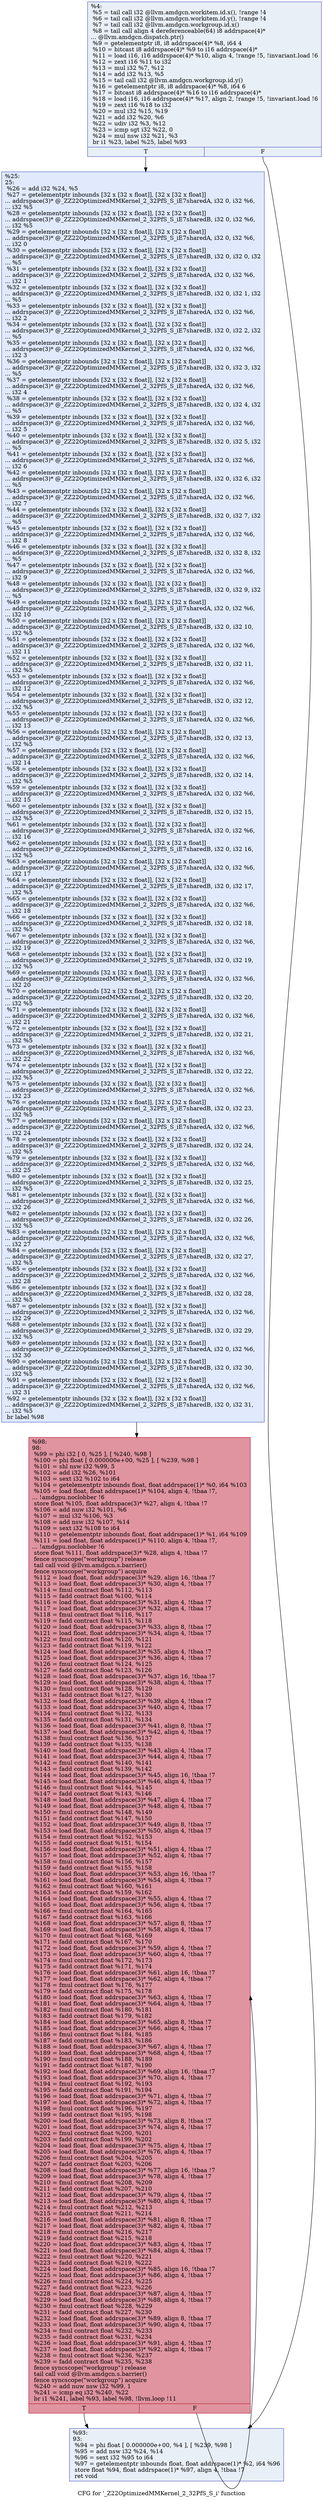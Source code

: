 digraph "CFG for '_Z22OptimizedMMKernel_2_32PfS_S_i' function" {
	label="CFG for '_Z22OptimizedMMKernel_2_32PfS_S_i' function";

	Node0x5102f90 [shape=record,color="#3d50c3ff", style=filled, fillcolor="#cedaeb70",label="{%4:\l  %5 = tail call i32 @llvm.amdgcn.workitem.id.x(), !range !4\l  %6 = tail call i32 @llvm.amdgcn.workitem.id.y(), !range !4\l  %7 = tail call i32 @llvm.amdgcn.workgroup.id.x()\l  %8 = tail call align 4 dereferenceable(64) i8 addrspace(4)*\l... @llvm.amdgcn.dispatch.ptr()\l  %9 = getelementptr i8, i8 addrspace(4)* %8, i64 4\l  %10 = bitcast i8 addrspace(4)* %9 to i16 addrspace(4)*\l  %11 = load i16, i16 addrspace(4)* %10, align 4, !range !5, !invariant.load !6\l  %12 = zext i16 %11 to i32\l  %13 = mul i32 %7, %12\l  %14 = add i32 %13, %5\l  %15 = tail call i32 @llvm.amdgcn.workgroup.id.y()\l  %16 = getelementptr i8, i8 addrspace(4)* %8, i64 6\l  %17 = bitcast i8 addrspace(4)* %16 to i16 addrspace(4)*\l  %18 = load i16, i16 addrspace(4)* %17, align 2, !range !5, !invariant.load !6\l  %19 = zext i16 %18 to i32\l  %20 = mul i32 %15, %19\l  %21 = add i32 %20, %6\l  %22 = udiv i32 %3, %12\l  %23 = icmp sgt i32 %22, 0\l  %24 = mul nsw i32 %21, %3\l  br i1 %23, label %25, label %93\l|{<s0>T|<s1>F}}"];
	Node0x5102f90:s0 -> Node0x5106a80;
	Node0x5102f90:s1 -> Node0x5106b10;
	Node0x5106a80 [shape=record,color="#3d50c3ff", style=filled, fillcolor="#b9d0f970",label="{%25:\l25:                                               \l  %26 = add i32 %24, %5\l  %27 = getelementptr inbounds [32 x [32 x float]], [32 x [32 x float]]\l... addrspace(3)* @_ZZ22OptimizedMMKernel_2_32PfS_S_iE7sharedA, i32 0, i32 %6,\l... i32 %5\l  %28 = getelementptr inbounds [32 x [32 x float]], [32 x [32 x float]]\l... addrspace(3)* @_ZZ22OptimizedMMKernel_2_32PfS_S_iE7sharedB, i32 0, i32 %6,\l... i32 %5\l  %29 = getelementptr inbounds [32 x [32 x float]], [32 x [32 x float]]\l... addrspace(3)* @_ZZ22OptimizedMMKernel_2_32PfS_S_iE7sharedA, i32 0, i32 %6,\l... i32 0\l  %30 = getelementptr inbounds [32 x [32 x float]], [32 x [32 x float]]\l... addrspace(3)* @_ZZ22OptimizedMMKernel_2_32PfS_S_iE7sharedB, i32 0, i32 0, i32\l... %5\l  %31 = getelementptr inbounds [32 x [32 x float]], [32 x [32 x float]]\l... addrspace(3)* @_ZZ22OptimizedMMKernel_2_32PfS_S_iE7sharedA, i32 0, i32 %6,\l... i32 1\l  %32 = getelementptr inbounds [32 x [32 x float]], [32 x [32 x float]]\l... addrspace(3)* @_ZZ22OptimizedMMKernel_2_32PfS_S_iE7sharedB, i32 0, i32 1, i32\l... %5\l  %33 = getelementptr inbounds [32 x [32 x float]], [32 x [32 x float]]\l... addrspace(3)* @_ZZ22OptimizedMMKernel_2_32PfS_S_iE7sharedA, i32 0, i32 %6,\l... i32 2\l  %34 = getelementptr inbounds [32 x [32 x float]], [32 x [32 x float]]\l... addrspace(3)* @_ZZ22OptimizedMMKernel_2_32PfS_S_iE7sharedB, i32 0, i32 2, i32\l... %5\l  %35 = getelementptr inbounds [32 x [32 x float]], [32 x [32 x float]]\l... addrspace(3)* @_ZZ22OptimizedMMKernel_2_32PfS_S_iE7sharedA, i32 0, i32 %6,\l... i32 3\l  %36 = getelementptr inbounds [32 x [32 x float]], [32 x [32 x float]]\l... addrspace(3)* @_ZZ22OptimizedMMKernel_2_32PfS_S_iE7sharedB, i32 0, i32 3, i32\l... %5\l  %37 = getelementptr inbounds [32 x [32 x float]], [32 x [32 x float]]\l... addrspace(3)* @_ZZ22OptimizedMMKernel_2_32PfS_S_iE7sharedA, i32 0, i32 %6,\l... i32 4\l  %38 = getelementptr inbounds [32 x [32 x float]], [32 x [32 x float]]\l... addrspace(3)* @_ZZ22OptimizedMMKernel_2_32PfS_S_iE7sharedB, i32 0, i32 4, i32\l... %5\l  %39 = getelementptr inbounds [32 x [32 x float]], [32 x [32 x float]]\l... addrspace(3)* @_ZZ22OptimizedMMKernel_2_32PfS_S_iE7sharedA, i32 0, i32 %6,\l... i32 5\l  %40 = getelementptr inbounds [32 x [32 x float]], [32 x [32 x float]]\l... addrspace(3)* @_ZZ22OptimizedMMKernel_2_32PfS_S_iE7sharedB, i32 0, i32 5, i32\l... %5\l  %41 = getelementptr inbounds [32 x [32 x float]], [32 x [32 x float]]\l... addrspace(3)* @_ZZ22OptimizedMMKernel_2_32PfS_S_iE7sharedA, i32 0, i32 %6,\l... i32 6\l  %42 = getelementptr inbounds [32 x [32 x float]], [32 x [32 x float]]\l... addrspace(3)* @_ZZ22OptimizedMMKernel_2_32PfS_S_iE7sharedB, i32 0, i32 6, i32\l... %5\l  %43 = getelementptr inbounds [32 x [32 x float]], [32 x [32 x float]]\l... addrspace(3)* @_ZZ22OptimizedMMKernel_2_32PfS_S_iE7sharedA, i32 0, i32 %6,\l... i32 7\l  %44 = getelementptr inbounds [32 x [32 x float]], [32 x [32 x float]]\l... addrspace(3)* @_ZZ22OptimizedMMKernel_2_32PfS_S_iE7sharedB, i32 0, i32 7, i32\l... %5\l  %45 = getelementptr inbounds [32 x [32 x float]], [32 x [32 x float]]\l... addrspace(3)* @_ZZ22OptimizedMMKernel_2_32PfS_S_iE7sharedA, i32 0, i32 %6,\l... i32 8\l  %46 = getelementptr inbounds [32 x [32 x float]], [32 x [32 x float]]\l... addrspace(3)* @_ZZ22OptimizedMMKernel_2_32PfS_S_iE7sharedB, i32 0, i32 8, i32\l... %5\l  %47 = getelementptr inbounds [32 x [32 x float]], [32 x [32 x float]]\l... addrspace(3)* @_ZZ22OptimizedMMKernel_2_32PfS_S_iE7sharedA, i32 0, i32 %6,\l... i32 9\l  %48 = getelementptr inbounds [32 x [32 x float]], [32 x [32 x float]]\l... addrspace(3)* @_ZZ22OptimizedMMKernel_2_32PfS_S_iE7sharedB, i32 0, i32 9, i32\l... %5\l  %49 = getelementptr inbounds [32 x [32 x float]], [32 x [32 x float]]\l... addrspace(3)* @_ZZ22OptimizedMMKernel_2_32PfS_S_iE7sharedA, i32 0, i32 %6,\l... i32 10\l  %50 = getelementptr inbounds [32 x [32 x float]], [32 x [32 x float]]\l... addrspace(3)* @_ZZ22OptimizedMMKernel_2_32PfS_S_iE7sharedB, i32 0, i32 10,\l... i32 %5\l  %51 = getelementptr inbounds [32 x [32 x float]], [32 x [32 x float]]\l... addrspace(3)* @_ZZ22OptimizedMMKernel_2_32PfS_S_iE7sharedA, i32 0, i32 %6,\l... i32 11\l  %52 = getelementptr inbounds [32 x [32 x float]], [32 x [32 x float]]\l... addrspace(3)* @_ZZ22OptimizedMMKernel_2_32PfS_S_iE7sharedB, i32 0, i32 11,\l... i32 %5\l  %53 = getelementptr inbounds [32 x [32 x float]], [32 x [32 x float]]\l... addrspace(3)* @_ZZ22OptimizedMMKernel_2_32PfS_S_iE7sharedA, i32 0, i32 %6,\l... i32 12\l  %54 = getelementptr inbounds [32 x [32 x float]], [32 x [32 x float]]\l... addrspace(3)* @_ZZ22OptimizedMMKernel_2_32PfS_S_iE7sharedB, i32 0, i32 12,\l... i32 %5\l  %55 = getelementptr inbounds [32 x [32 x float]], [32 x [32 x float]]\l... addrspace(3)* @_ZZ22OptimizedMMKernel_2_32PfS_S_iE7sharedA, i32 0, i32 %6,\l... i32 13\l  %56 = getelementptr inbounds [32 x [32 x float]], [32 x [32 x float]]\l... addrspace(3)* @_ZZ22OptimizedMMKernel_2_32PfS_S_iE7sharedB, i32 0, i32 13,\l... i32 %5\l  %57 = getelementptr inbounds [32 x [32 x float]], [32 x [32 x float]]\l... addrspace(3)* @_ZZ22OptimizedMMKernel_2_32PfS_S_iE7sharedA, i32 0, i32 %6,\l... i32 14\l  %58 = getelementptr inbounds [32 x [32 x float]], [32 x [32 x float]]\l... addrspace(3)* @_ZZ22OptimizedMMKernel_2_32PfS_S_iE7sharedB, i32 0, i32 14,\l... i32 %5\l  %59 = getelementptr inbounds [32 x [32 x float]], [32 x [32 x float]]\l... addrspace(3)* @_ZZ22OptimizedMMKernel_2_32PfS_S_iE7sharedA, i32 0, i32 %6,\l... i32 15\l  %60 = getelementptr inbounds [32 x [32 x float]], [32 x [32 x float]]\l... addrspace(3)* @_ZZ22OptimizedMMKernel_2_32PfS_S_iE7sharedB, i32 0, i32 15,\l... i32 %5\l  %61 = getelementptr inbounds [32 x [32 x float]], [32 x [32 x float]]\l... addrspace(3)* @_ZZ22OptimizedMMKernel_2_32PfS_S_iE7sharedA, i32 0, i32 %6,\l... i32 16\l  %62 = getelementptr inbounds [32 x [32 x float]], [32 x [32 x float]]\l... addrspace(3)* @_ZZ22OptimizedMMKernel_2_32PfS_S_iE7sharedB, i32 0, i32 16,\l... i32 %5\l  %63 = getelementptr inbounds [32 x [32 x float]], [32 x [32 x float]]\l... addrspace(3)* @_ZZ22OptimizedMMKernel_2_32PfS_S_iE7sharedA, i32 0, i32 %6,\l... i32 17\l  %64 = getelementptr inbounds [32 x [32 x float]], [32 x [32 x float]]\l... addrspace(3)* @_ZZ22OptimizedMMKernel_2_32PfS_S_iE7sharedB, i32 0, i32 17,\l... i32 %5\l  %65 = getelementptr inbounds [32 x [32 x float]], [32 x [32 x float]]\l... addrspace(3)* @_ZZ22OptimizedMMKernel_2_32PfS_S_iE7sharedA, i32 0, i32 %6,\l... i32 18\l  %66 = getelementptr inbounds [32 x [32 x float]], [32 x [32 x float]]\l... addrspace(3)* @_ZZ22OptimizedMMKernel_2_32PfS_S_iE7sharedB, i32 0, i32 18,\l... i32 %5\l  %67 = getelementptr inbounds [32 x [32 x float]], [32 x [32 x float]]\l... addrspace(3)* @_ZZ22OptimizedMMKernel_2_32PfS_S_iE7sharedA, i32 0, i32 %6,\l... i32 19\l  %68 = getelementptr inbounds [32 x [32 x float]], [32 x [32 x float]]\l... addrspace(3)* @_ZZ22OptimizedMMKernel_2_32PfS_S_iE7sharedB, i32 0, i32 19,\l... i32 %5\l  %69 = getelementptr inbounds [32 x [32 x float]], [32 x [32 x float]]\l... addrspace(3)* @_ZZ22OptimizedMMKernel_2_32PfS_S_iE7sharedA, i32 0, i32 %6,\l... i32 20\l  %70 = getelementptr inbounds [32 x [32 x float]], [32 x [32 x float]]\l... addrspace(3)* @_ZZ22OptimizedMMKernel_2_32PfS_S_iE7sharedB, i32 0, i32 20,\l... i32 %5\l  %71 = getelementptr inbounds [32 x [32 x float]], [32 x [32 x float]]\l... addrspace(3)* @_ZZ22OptimizedMMKernel_2_32PfS_S_iE7sharedA, i32 0, i32 %6,\l... i32 21\l  %72 = getelementptr inbounds [32 x [32 x float]], [32 x [32 x float]]\l... addrspace(3)* @_ZZ22OptimizedMMKernel_2_32PfS_S_iE7sharedB, i32 0, i32 21,\l... i32 %5\l  %73 = getelementptr inbounds [32 x [32 x float]], [32 x [32 x float]]\l... addrspace(3)* @_ZZ22OptimizedMMKernel_2_32PfS_S_iE7sharedA, i32 0, i32 %6,\l... i32 22\l  %74 = getelementptr inbounds [32 x [32 x float]], [32 x [32 x float]]\l... addrspace(3)* @_ZZ22OptimizedMMKernel_2_32PfS_S_iE7sharedB, i32 0, i32 22,\l... i32 %5\l  %75 = getelementptr inbounds [32 x [32 x float]], [32 x [32 x float]]\l... addrspace(3)* @_ZZ22OptimizedMMKernel_2_32PfS_S_iE7sharedA, i32 0, i32 %6,\l... i32 23\l  %76 = getelementptr inbounds [32 x [32 x float]], [32 x [32 x float]]\l... addrspace(3)* @_ZZ22OptimizedMMKernel_2_32PfS_S_iE7sharedB, i32 0, i32 23,\l... i32 %5\l  %77 = getelementptr inbounds [32 x [32 x float]], [32 x [32 x float]]\l... addrspace(3)* @_ZZ22OptimizedMMKernel_2_32PfS_S_iE7sharedA, i32 0, i32 %6,\l... i32 24\l  %78 = getelementptr inbounds [32 x [32 x float]], [32 x [32 x float]]\l... addrspace(3)* @_ZZ22OptimizedMMKernel_2_32PfS_S_iE7sharedB, i32 0, i32 24,\l... i32 %5\l  %79 = getelementptr inbounds [32 x [32 x float]], [32 x [32 x float]]\l... addrspace(3)* @_ZZ22OptimizedMMKernel_2_32PfS_S_iE7sharedA, i32 0, i32 %6,\l... i32 25\l  %80 = getelementptr inbounds [32 x [32 x float]], [32 x [32 x float]]\l... addrspace(3)* @_ZZ22OptimizedMMKernel_2_32PfS_S_iE7sharedB, i32 0, i32 25,\l... i32 %5\l  %81 = getelementptr inbounds [32 x [32 x float]], [32 x [32 x float]]\l... addrspace(3)* @_ZZ22OptimizedMMKernel_2_32PfS_S_iE7sharedA, i32 0, i32 %6,\l... i32 26\l  %82 = getelementptr inbounds [32 x [32 x float]], [32 x [32 x float]]\l... addrspace(3)* @_ZZ22OptimizedMMKernel_2_32PfS_S_iE7sharedB, i32 0, i32 26,\l... i32 %5\l  %83 = getelementptr inbounds [32 x [32 x float]], [32 x [32 x float]]\l... addrspace(3)* @_ZZ22OptimizedMMKernel_2_32PfS_S_iE7sharedA, i32 0, i32 %6,\l... i32 27\l  %84 = getelementptr inbounds [32 x [32 x float]], [32 x [32 x float]]\l... addrspace(3)* @_ZZ22OptimizedMMKernel_2_32PfS_S_iE7sharedB, i32 0, i32 27,\l... i32 %5\l  %85 = getelementptr inbounds [32 x [32 x float]], [32 x [32 x float]]\l... addrspace(3)* @_ZZ22OptimizedMMKernel_2_32PfS_S_iE7sharedA, i32 0, i32 %6,\l... i32 28\l  %86 = getelementptr inbounds [32 x [32 x float]], [32 x [32 x float]]\l... addrspace(3)* @_ZZ22OptimizedMMKernel_2_32PfS_S_iE7sharedB, i32 0, i32 28,\l... i32 %5\l  %87 = getelementptr inbounds [32 x [32 x float]], [32 x [32 x float]]\l... addrspace(3)* @_ZZ22OptimizedMMKernel_2_32PfS_S_iE7sharedA, i32 0, i32 %6,\l... i32 29\l  %88 = getelementptr inbounds [32 x [32 x float]], [32 x [32 x float]]\l... addrspace(3)* @_ZZ22OptimizedMMKernel_2_32PfS_S_iE7sharedB, i32 0, i32 29,\l... i32 %5\l  %89 = getelementptr inbounds [32 x [32 x float]], [32 x [32 x float]]\l... addrspace(3)* @_ZZ22OptimizedMMKernel_2_32PfS_S_iE7sharedA, i32 0, i32 %6,\l... i32 30\l  %90 = getelementptr inbounds [32 x [32 x float]], [32 x [32 x float]]\l... addrspace(3)* @_ZZ22OptimizedMMKernel_2_32PfS_S_iE7sharedB, i32 0, i32 30,\l... i32 %5\l  %91 = getelementptr inbounds [32 x [32 x float]], [32 x [32 x float]]\l... addrspace(3)* @_ZZ22OptimizedMMKernel_2_32PfS_S_iE7sharedA, i32 0, i32 %6,\l... i32 31\l  %92 = getelementptr inbounds [32 x [32 x float]], [32 x [32 x float]]\l... addrspace(3)* @_ZZ22OptimizedMMKernel_2_32PfS_S_iE7sharedB, i32 0, i32 31,\l... i32 %5\l  br label %98\l}"];
	Node0x5106a80 -> Node0x5106d30;
	Node0x5106b10 [shape=record,color="#3d50c3ff", style=filled, fillcolor="#cedaeb70",label="{%93:\l93:                                               \l  %94 = phi float [ 0.000000e+00, %4 ], [ %239, %98 ]\l  %95 = add nsw i32 %24, %14\l  %96 = sext i32 %95 to i64\l  %97 = getelementptr inbounds float, float addrspace(1)* %2, i64 %96\l  store float %94, float addrspace(1)* %97, align 4, !tbaa !7\l  ret void\l}"];
	Node0x5106d30 [shape=record,color="#b70d28ff", style=filled, fillcolor="#b70d2870",label="{%98:\l98:                                               \l  %99 = phi i32 [ 0, %25 ], [ %240, %98 ]\l  %100 = phi float [ 0.000000e+00, %25 ], [ %239, %98 ]\l  %101 = shl nsw i32 %99, 5\l  %102 = add i32 %26, %101\l  %103 = sext i32 %102 to i64\l  %104 = getelementptr inbounds float, float addrspace(1)* %0, i64 %103\l  %105 = load float, float addrspace(1)* %104, align 4, !tbaa !7,\l... !amdgpu.noclobber !6\l  store float %105, float addrspace(3)* %27, align 4, !tbaa !7\l  %106 = add nuw i32 %101, %6\l  %107 = mul i32 %106, %3\l  %108 = add nsw i32 %107, %14\l  %109 = sext i32 %108 to i64\l  %110 = getelementptr inbounds float, float addrspace(1)* %1, i64 %109\l  %111 = load float, float addrspace(1)* %110, align 4, !tbaa !7,\l... !amdgpu.noclobber !6\l  store float %111, float addrspace(3)* %28, align 4, !tbaa !7\l  fence syncscope(\"workgroup\") release\l  tail call void @llvm.amdgcn.s.barrier()\l  fence syncscope(\"workgroup\") acquire\l  %112 = load float, float addrspace(3)* %29, align 16, !tbaa !7\l  %113 = load float, float addrspace(3)* %30, align 4, !tbaa !7\l  %114 = fmul contract float %112, %113\l  %115 = fadd contract float %100, %114\l  %116 = load float, float addrspace(3)* %31, align 4, !tbaa !7\l  %117 = load float, float addrspace(3)* %32, align 4, !tbaa !7\l  %118 = fmul contract float %116, %117\l  %119 = fadd contract float %115, %118\l  %120 = load float, float addrspace(3)* %33, align 8, !tbaa !7\l  %121 = load float, float addrspace(3)* %34, align 4, !tbaa !7\l  %122 = fmul contract float %120, %121\l  %123 = fadd contract float %119, %122\l  %124 = load float, float addrspace(3)* %35, align 4, !tbaa !7\l  %125 = load float, float addrspace(3)* %36, align 4, !tbaa !7\l  %126 = fmul contract float %124, %125\l  %127 = fadd contract float %123, %126\l  %128 = load float, float addrspace(3)* %37, align 16, !tbaa !7\l  %129 = load float, float addrspace(3)* %38, align 4, !tbaa !7\l  %130 = fmul contract float %128, %129\l  %131 = fadd contract float %127, %130\l  %132 = load float, float addrspace(3)* %39, align 4, !tbaa !7\l  %133 = load float, float addrspace(3)* %40, align 4, !tbaa !7\l  %134 = fmul contract float %132, %133\l  %135 = fadd contract float %131, %134\l  %136 = load float, float addrspace(3)* %41, align 8, !tbaa !7\l  %137 = load float, float addrspace(3)* %42, align 4, !tbaa !7\l  %138 = fmul contract float %136, %137\l  %139 = fadd contract float %135, %138\l  %140 = load float, float addrspace(3)* %43, align 4, !tbaa !7\l  %141 = load float, float addrspace(3)* %44, align 4, !tbaa !7\l  %142 = fmul contract float %140, %141\l  %143 = fadd contract float %139, %142\l  %144 = load float, float addrspace(3)* %45, align 16, !tbaa !7\l  %145 = load float, float addrspace(3)* %46, align 4, !tbaa !7\l  %146 = fmul contract float %144, %145\l  %147 = fadd contract float %143, %146\l  %148 = load float, float addrspace(3)* %47, align 4, !tbaa !7\l  %149 = load float, float addrspace(3)* %48, align 4, !tbaa !7\l  %150 = fmul contract float %148, %149\l  %151 = fadd contract float %147, %150\l  %152 = load float, float addrspace(3)* %49, align 8, !tbaa !7\l  %153 = load float, float addrspace(3)* %50, align 4, !tbaa !7\l  %154 = fmul contract float %152, %153\l  %155 = fadd contract float %151, %154\l  %156 = load float, float addrspace(3)* %51, align 4, !tbaa !7\l  %157 = load float, float addrspace(3)* %52, align 4, !tbaa !7\l  %158 = fmul contract float %156, %157\l  %159 = fadd contract float %155, %158\l  %160 = load float, float addrspace(3)* %53, align 16, !tbaa !7\l  %161 = load float, float addrspace(3)* %54, align 4, !tbaa !7\l  %162 = fmul contract float %160, %161\l  %163 = fadd contract float %159, %162\l  %164 = load float, float addrspace(3)* %55, align 4, !tbaa !7\l  %165 = load float, float addrspace(3)* %56, align 4, !tbaa !7\l  %166 = fmul contract float %164, %165\l  %167 = fadd contract float %163, %166\l  %168 = load float, float addrspace(3)* %57, align 8, !tbaa !7\l  %169 = load float, float addrspace(3)* %58, align 4, !tbaa !7\l  %170 = fmul contract float %168, %169\l  %171 = fadd contract float %167, %170\l  %172 = load float, float addrspace(3)* %59, align 4, !tbaa !7\l  %173 = load float, float addrspace(3)* %60, align 4, !tbaa !7\l  %174 = fmul contract float %172, %173\l  %175 = fadd contract float %171, %174\l  %176 = load float, float addrspace(3)* %61, align 16, !tbaa !7\l  %177 = load float, float addrspace(3)* %62, align 4, !tbaa !7\l  %178 = fmul contract float %176, %177\l  %179 = fadd contract float %175, %178\l  %180 = load float, float addrspace(3)* %63, align 4, !tbaa !7\l  %181 = load float, float addrspace(3)* %64, align 4, !tbaa !7\l  %182 = fmul contract float %180, %181\l  %183 = fadd contract float %179, %182\l  %184 = load float, float addrspace(3)* %65, align 8, !tbaa !7\l  %185 = load float, float addrspace(3)* %66, align 4, !tbaa !7\l  %186 = fmul contract float %184, %185\l  %187 = fadd contract float %183, %186\l  %188 = load float, float addrspace(3)* %67, align 4, !tbaa !7\l  %189 = load float, float addrspace(3)* %68, align 4, !tbaa !7\l  %190 = fmul contract float %188, %189\l  %191 = fadd contract float %187, %190\l  %192 = load float, float addrspace(3)* %69, align 16, !tbaa !7\l  %193 = load float, float addrspace(3)* %70, align 4, !tbaa !7\l  %194 = fmul contract float %192, %193\l  %195 = fadd contract float %191, %194\l  %196 = load float, float addrspace(3)* %71, align 4, !tbaa !7\l  %197 = load float, float addrspace(3)* %72, align 4, !tbaa !7\l  %198 = fmul contract float %196, %197\l  %199 = fadd contract float %195, %198\l  %200 = load float, float addrspace(3)* %73, align 8, !tbaa !7\l  %201 = load float, float addrspace(3)* %74, align 4, !tbaa !7\l  %202 = fmul contract float %200, %201\l  %203 = fadd contract float %199, %202\l  %204 = load float, float addrspace(3)* %75, align 4, !tbaa !7\l  %205 = load float, float addrspace(3)* %76, align 4, !tbaa !7\l  %206 = fmul contract float %204, %205\l  %207 = fadd contract float %203, %206\l  %208 = load float, float addrspace(3)* %77, align 16, !tbaa !7\l  %209 = load float, float addrspace(3)* %78, align 4, !tbaa !7\l  %210 = fmul contract float %208, %209\l  %211 = fadd contract float %207, %210\l  %212 = load float, float addrspace(3)* %79, align 4, !tbaa !7\l  %213 = load float, float addrspace(3)* %80, align 4, !tbaa !7\l  %214 = fmul contract float %212, %213\l  %215 = fadd contract float %211, %214\l  %216 = load float, float addrspace(3)* %81, align 8, !tbaa !7\l  %217 = load float, float addrspace(3)* %82, align 4, !tbaa !7\l  %218 = fmul contract float %216, %217\l  %219 = fadd contract float %215, %218\l  %220 = load float, float addrspace(3)* %83, align 4, !tbaa !7\l  %221 = load float, float addrspace(3)* %84, align 4, !tbaa !7\l  %222 = fmul contract float %220, %221\l  %223 = fadd contract float %219, %222\l  %224 = load float, float addrspace(3)* %85, align 16, !tbaa !7\l  %225 = load float, float addrspace(3)* %86, align 4, !tbaa !7\l  %226 = fmul contract float %224, %225\l  %227 = fadd contract float %223, %226\l  %228 = load float, float addrspace(3)* %87, align 4, !tbaa !7\l  %229 = load float, float addrspace(3)* %88, align 4, !tbaa !7\l  %230 = fmul contract float %228, %229\l  %231 = fadd contract float %227, %230\l  %232 = load float, float addrspace(3)* %89, align 8, !tbaa !7\l  %233 = load float, float addrspace(3)* %90, align 4, !tbaa !7\l  %234 = fmul contract float %232, %233\l  %235 = fadd contract float %231, %234\l  %236 = load float, float addrspace(3)* %91, align 4, !tbaa !7\l  %237 = load float, float addrspace(3)* %92, align 4, !tbaa !7\l  %238 = fmul contract float %236, %237\l  %239 = fadd contract float %235, %238\l  fence syncscope(\"workgroup\") release\l  tail call void @llvm.amdgcn.s.barrier()\l  fence syncscope(\"workgroup\") acquire\l  %240 = add nuw nsw i32 %99, 1\l  %241 = icmp eq i32 %240, %22\l  br i1 %241, label %93, label %98, !llvm.loop !11\l|{<s0>T|<s1>F}}"];
	Node0x5106d30:s0 -> Node0x5106b10;
	Node0x5106d30:s1 -> Node0x5106d30;
}
